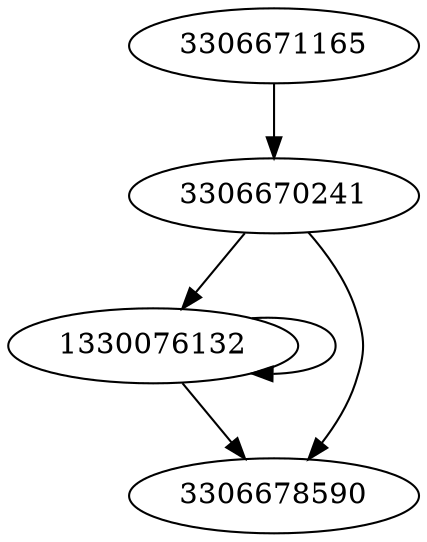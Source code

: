 digraph  {
3306670241;
1330076132;
3306671165;
3306678590;
3306670241 -> 3306678590;
3306670241 -> 1330076132;
1330076132 -> 3306678590;
1330076132 -> 1330076132;
3306671165 -> 3306670241;
}
